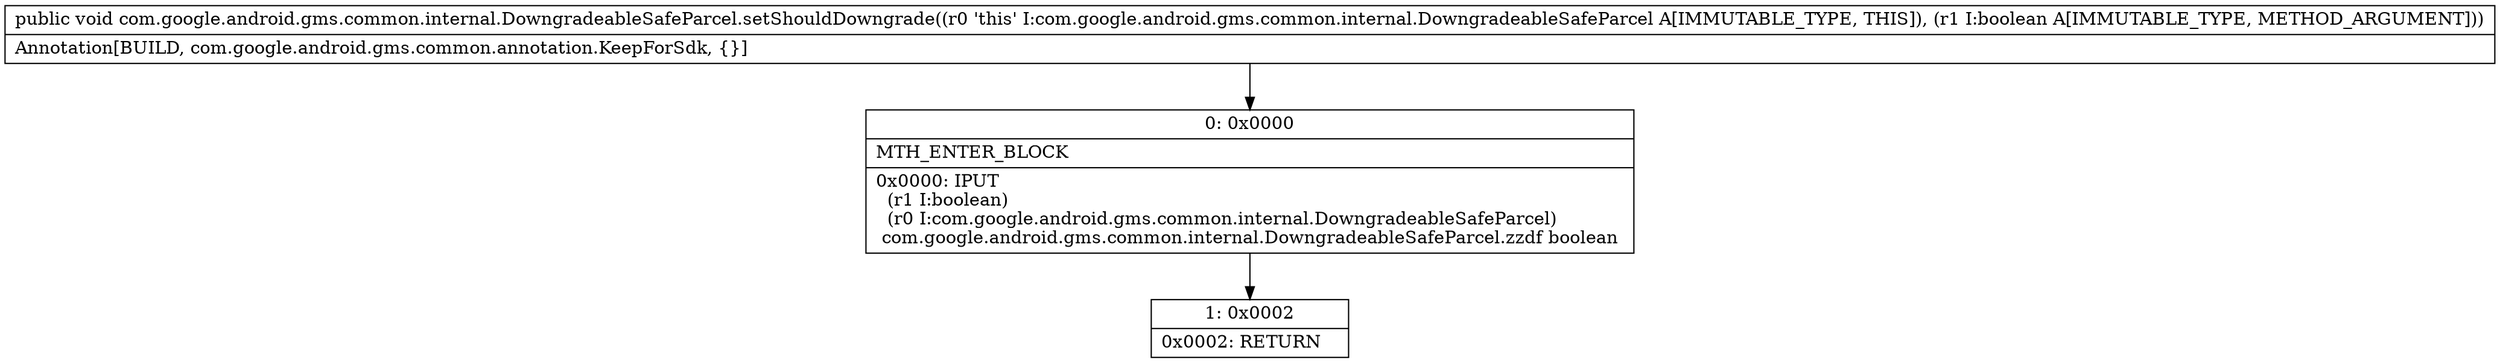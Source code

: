 digraph "CFG forcom.google.android.gms.common.internal.DowngradeableSafeParcel.setShouldDowngrade(Z)V" {
Node_0 [shape=record,label="{0\:\ 0x0000|MTH_ENTER_BLOCK\l|0x0000: IPUT  \l  (r1 I:boolean)\l  (r0 I:com.google.android.gms.common.internal.DowngradeableSafeParcel)\l com.google.android.gms.common.internal.DowngradeableSafeParcel.zzdf boolean \l}"];
Node_1 [shape=record,label="{1\:\ 0x0002|0x0002: RETURN   \l}"];
MethodNode[shape=record,label="{public void com.google.android.gms.common.internal.DowngradeableSafeParcel.setShouldDowngrade((r0 'this' I:com.google.android.gms.common.internal.DowngradeableSafeParcel A[IMMUTABLE_TYPE, THIS]), (r1 I:boolean A[IMMUTABLE_TYPE, METHOD_ARGUMENT]))  | Annotation[BUILD, com.google.android.gms.common.annotation.KeepForSdk, \{\}]\l}"];
MethodNode -> Node_0;
Node_0 -> Node_1;
}

